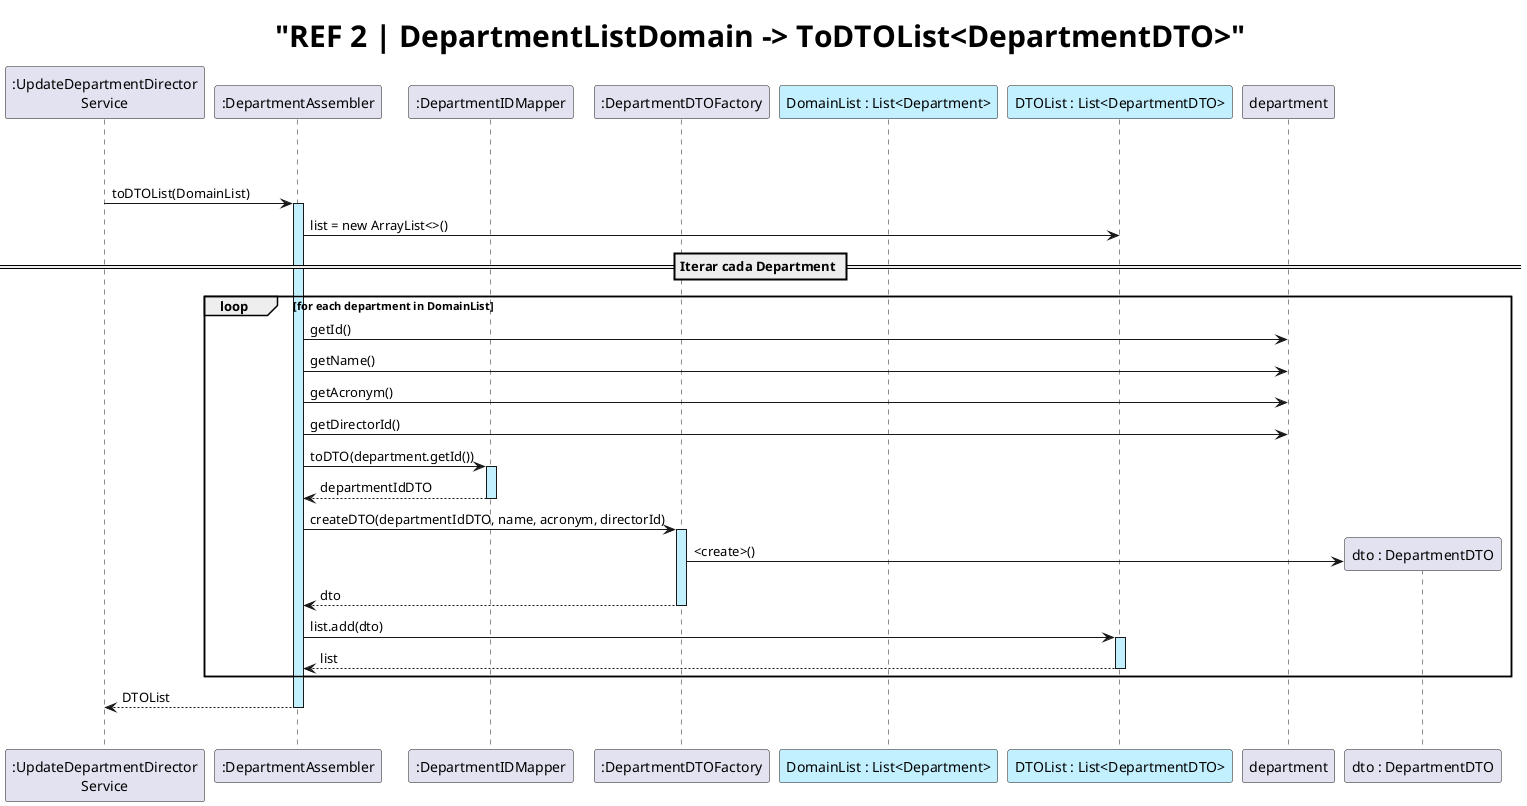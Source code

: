 @startuml
title <size:30>"REF 2 | DepartmentListDomain -> ToDTOList<DepartmentDTO>"</size>

|||
participant ":UpdateDepartmentDirector\nService" as Service
participant ":DepartmentAssembler" as Assembler
participant ":DepartmentIDMapper" as DIDM
participant ":DepartmentDTOFactory" as DTOFactory
participant "DomainList : List<Department>" as DomainList #application
participant "DTOList : List<DepartmentDTO>" as DTOList #application

skinparam sequenceLifeLineBackgroundColor #application
|||

Service -> Assembler ++ : toDTOList(DomainList)

Assembler -> DTOList : list = new ArrayList<>()

== Iterar cada Department ==

loop for each department in DomainList
    Assembler -> department : getId()
    Assembler -> department : getName()
    Assembler -> department : getAcronym()
    Assembler -> department : getDirectorId()

    Assembler -> DIDM ++ : toDTO(department.getId())
    DIDM --> Assembler -- : departmentIdDTO

    Assembler -> DTOFactory ++ : createDTO(departmentIdDTO, name, acronym, directorId)
    create "dto : DepartmentDTO" as DTO
    DTOFactory -> DTO : <create>()
    DTOFactory --> Assembler -- : dto

    Assembler -> DTOList ++ : list.add(dto)
    DTOList --> Assembler -- : list
end

Assembler --> Service -- : DTOList

Service --

|||

@enduml
